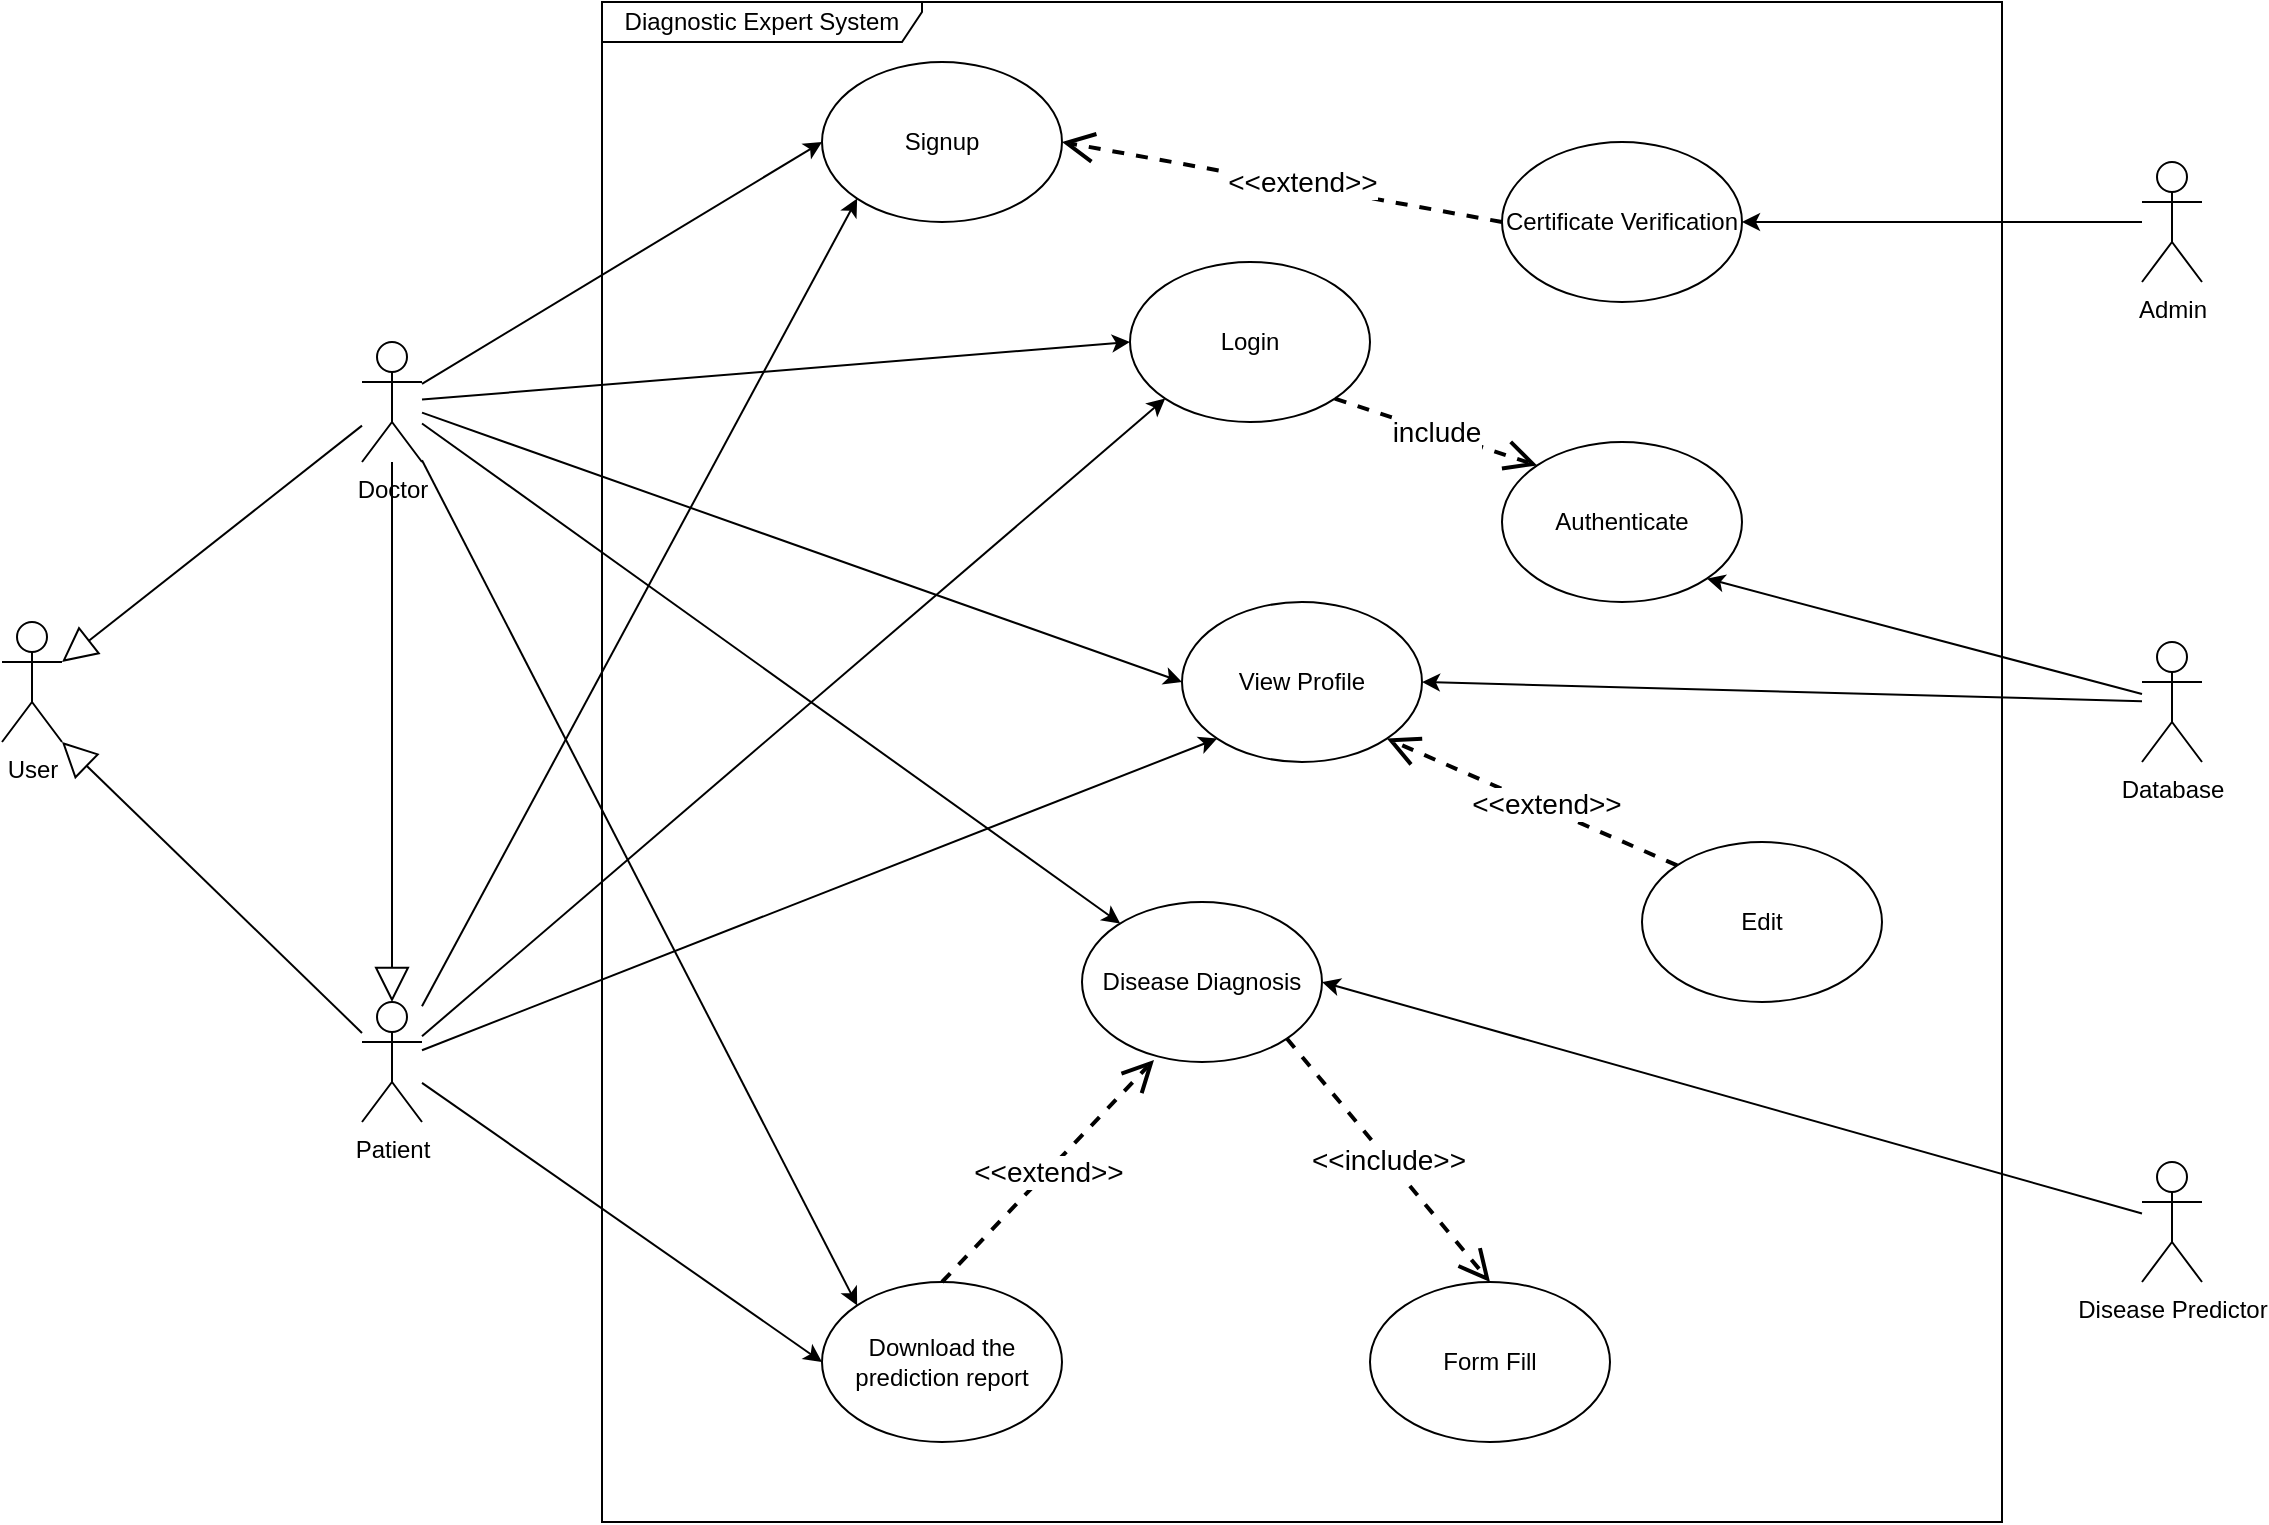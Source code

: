 <mxfile version="21.8.2" type="device">
  <diagram name="Page-1" id="3pNNjOLLp-dWkewPeJOu">
    <mxGraphModel dx="2577" dy="2059" grid="1" gridSize="10" guides="1" tooltips="1" connect="1" arrows="1" fold="1" page="1" pageScale="1" pageWidth="827" pageHeight="1169" math="0" shadow="0">
      <root>
        <mxCell id="0" />
        <mxCell id="1" parent="0" />
        <mxCell id="THiizqAPoF9wOP60l3qA-25" style="rounded=0;orthogonalLoop=1;jettySize=auto;html=1;entryX=0;entryY=0.5;entryDx=0;entryDy=0;" parent="1" source="THiizqAPoF9wOP60l3qA-1" target="THiizqAPoF9wOP60l3qA-5" edge="1">
          <mxGeometry relative="1" as="geometry" />
        </mxCell>
        <mxCell id="THiizqAPoF9wOP60l3qA-26" style="rounded=0;orthogonalLoop=1;jettySize=auto;html=1;" parent="1" source="THiizqAPoF9wOP60l3qA-1" target="THiizqAPoF9wOP60l3qA-6" edge="1">
          <mxGeometry relative="1" as="geometry" />
        </mxCell>
        <mxCell id="WZ7u-tJCwtTSpRBeRJy0-2" style="rounded=0;orthogonalLoop=1;jettySize=auto;html=1;entryX=0;entryY=0.5;entryDx=0;entryDy=0;" edge="1" parent="1" source="THiizqAPoF9wOP60l3qA-1" target="WZ7u-tJCwtTSpRBeRJy0-1">
          <mxGeometry relative="1" as="geometry" />
        </mxCell>
        <mxCell id="WZ7u-tJCwtTSpRBeRJy0-4" style="rounded=0;orthogonalLoop=1;jettySize=auto;html=1;entryX=0;entryY=0;entryDx=0;entryDy=0;" edge="1" parent="1" source="THiizqAPoF9wOP60l3qA-1" target="THiizqAPoF9wOP60l3qA-7">
          <mxGeometry relative="1" as="geometry" />
        </mxCell>
        <mxCell id="WZ7u-tJCwtTSpRBeRJy0-10" style="rounded=0;orthogonalLoop=1;jettySize=auto;html=1;entryX=0;entryY=0.5;entryDx=0;entryDy=0;" edge="1" parent="1" source="THiizqAPoF9wOP60l3qA-1" target="WZ7u-tJCwtTSpRBeRJy0-8">
          <mxGeometry relative="1" as="geometry" />
        </mxCell>
        <object label="Doctor" Doctor="" id="THiizqAPoF9wOP60l3qA-1">
          <mxCell style="shape=umlActor;verticalLabelPosition=bottom;verticalAlign=top;html=1;outlineConnect=0;" parent="1" vertex="1">
            <mxGeometry x="30" y="160" width="30" height="60" as="geometry" />
          </mxCell>
        </object>
        <mxCell id="THiizqAPoF9wOP60l3qA-17" style="rounded=0;orthogonalLoop=1;jettySize=auto;html=1;entryX=0;entryY=0.5;entryDx=0;entryDy=0;" parent="1" source="THiizqAPoF9wOP60l3qA-4" target="THiizqAPoF9wOP60l3qA-7" edge="1">
          <mxGeometry relative="1" as="geometry">
            <mxPoint x="240" y="410" as="targetPoint" />
          </mxGeometry>
        </mxCell>
        <mxCell id="THiizqAPoF9wOP60l3qA-27" style="rounded=0;orthogonalLoop=1;jettySize=auto;html=1;entryX=0;entryY=1;entryDx=0;entryDy=0;" parent="1" source="THiizqAPoF9wOP60l3qA-4" target="THiizqAPoF9wOP60l3qA-5" edge="1">
          <mxGeometry relative="1" as="geometry">
            <mxPoint x="290" y="90" as="targetPoint" />
          </mxGeometry>
        </mxCell>
        <mxCell id="WZ7u-tJCwtTSpRBeRJy0-3" style="rounded=0;orthogonalLoop=1;jettySize=auto;html=1;entryX=0;entryY=1;entryDx=0;entryDy=0;" edge="1" parent="1" source="THiizqAPoF9wOP60l3qA-4" target="WZ7u-tJCwtTSpRBeRJy0-1">
          <mxGeometry relative="1" as="geometry" />
        </mxCell>
        <mxCell id="WZ7u-tJCwtTSpRBeRJy0-11" style="rounded=0;orthogonalLoop=1;jettySize=auto;html=1;entryX=0;entryY=1;entryDx=0;entryDy=0;" edge="1" parent="1" source="THiizqAPoF9wOP60l3qA-4" target="WZ7u-tJCwtTSpRBeRJy0-8">
          <mxGeometry relative="1" as="geometry" />
        </mxCell>
        <mxCell id="THiizqAPoF9wOP60l3qA-4" value="Patient" style="shape=umlActor;verticalLabelPosition=bottom;verticalAlign=top;html=1;outlineConnect=0;" parent="1" vertex="1">
          <mxGeometry x="30" y="490" width="30" height="60" as="geometry" />
        </mxCell>
        <mxCell id="THiizqAPoF9wOP60l3qA-5" value="Login" style="ellipse;whiteSpace=wrap;html=1;" parent="1" vertex="1">
          <mxGeometry x="414" y="120" width="120" height="80" as="geometry" />
        </mxCell>
        <mxCell id="THiizqAPoF9wOP60l3qA-6" value="Disease Diagnosis" style="ellipse;whiteSpace=wrap;html=1;" parent="1" vertex="1">
          <mxGeometry x="390" y="440" width="120" height="80" as="geometry" />
        </mxCell>
        <mxCell id="THiizqAPoF9wOP60l3qA-7" value="Download the prediction report" style="ellipse;whiteSpace=wrap;html=1;" parent="1" vertex="1">
          <mxGeometry x="260" y="630" width="120" height="80" as="geometry" />
        </mxCell>
        <mxCell id="THiizqAPoF9wOP60l3qA-13" value="Form Fill" style="ellipse;whiteSpace=wrap;html=1;" parent="1" vertex="1">
          <mxGeometry x="534" y="630" width="120" height="80" as="geometry" />
        </mxCell>
        <mxCell id="THiizqAPoF9wOP60l3qA-15" value="&amp;lt;&amp;lt;include&amp;gt;&amp;gt;" style="endArrow=open;endSize=12;dashed=1;html=1;rounded=0;exitX=1;exitY=1;exitDx=0;exitDy=0;entryX=0.5;entryY=0;entryDx=0;entryDy=0;strokeWidth=2;fontSize=14;" parent="1" source="THiizqAPoF9wOP60l3qA-6" target="THiizqAPoF9wOP60l3qA-13" edge="1">
          <mxGeometry width="160" relative="1" as="geometry">
            <mxPoint x="420" y="320" as="sourcePoint" />
            <mxPoint x="470" y="330" as="targetPoint" />
          </mxGeometry>
        </mxCell>
        <mxCell id="THiizqAPoF9wOP60l3qA-20" style="rounded=0;orthogonalLoop=1;jettySize=auto;html=1;entryX=1;entryY=1;entryDx=0;entryDy=0;" parent="1" source="THiizqAPoF9wOP60l3qA-19" target="THiizqAPoF9wOP60l3qA-29" edge="1">
          <mxGeometry relative="1" as="geometry">
            <mxPoint x="700" y="110.0" as="sourcePoint" />
            <mxPoint x="400" y="40.0" as="targetPoint" />
          </mxGeometry>
        </mxCell>
        <mxCell id="WZ7u-tJCwtTSpRBeRJy0-5" style="rounded=0;orthogonalLoop=1;jettySize=auto;html=1;entryX=1;entryY=0.5;entryDx=0;entryDy=0;" edge="1" parent="1" source="THiizqAPoF9wOP60l3qA-19" target="WZ7u-tJCwtTSpRBeRJy0-1">
          <mxGeometry relative="1" as="geometry" />
        </mxCell>
        <mxCell id="THiizqAPoF9wOP60l3qA-19" value="Database" style="shape=umlActor;verticalLabelPosition=bottom;verticalAlign=top;html=1;" parent="1" vertex="1">
          <mxGeometry x="920" y="310" width="30" height="60" as="geometry" />
        </mxCell>
        <mxCell id="THiizqAPoF9wOP60l3qA-24" value="&amp;lt;&amp;lt;extend&amp;gt;&amp;gt;" style="endArrow=open;endSize=12;dashed=1;html=1;rounded=0;entryX=0.3;entryY=0.987;entryDx=0;entryDy=0;entryPerimeter=0;exitX=0.5;exitY=0;exitDx=0;exitDy=0;strokeWidth=2;fontSize=14;" parent="1" source="THiizqAPoF9wOP60l3qA-7" target="THiizqAPoF9wOP60l3qA-6" edge="1">
          <mxGeometry x="-0.001" width="160" relative="1" as="geometry">
            <mxPoint x="290" y="390" as="sourcePoint" />
            <mxPoint x="340" y="540" as="targetPoint" />
            <mxPoint as="offset" />
          </mxGeometry>
        </mxCell>
        <mxCell id="THiizqAPoF9wOP60l3qA-29" value="Authenticate" style="ellipse;whiteSpace=wrap;html=1;" parent="1" vertex="1">
          <mxGeometry x="600" y="210" width="120" height="80" as="geometry" />
        </mxCell>
        <mxCell id="THiizqAPoF9wOP60l3qA-30" value="include" style="endArrow=open;endSize=12;dashed=1;html=1;rounded=0;exitX=1;exitY=1;exitDx=0;exitDy=0;entryX=0;entryY=0;entryDx=0;entryDy=0;strokeWidth=2;fontSize=14;" parent="1" source="THiizqAPoF9wOP60l3qA-5" target="THiizqAPoF9wOP60l3qA-29" edge="1">
          <mxGeometry width="160" relative="1" as="geometry">
            <mxPoint x="400" y="120" as="sourcePoint" />
            <mxPoint x="590" y="90" as="targetPoint" />
          </mxGeometry>
        </mxCell>
        <mxCell id="THiizqAPoF9wOP60l3qA-32" style="rounded=0;orthogonalLoop=1;jettySize=auto;html=1;entryX=1;entryY=0.5;entryDx=0;entryDy=0;" parent="1" source="THiizqAPoF9wOP60l3qA-31" target="THiizqAPoF9wOP60l3qA-6" edge="1">
          <mxGeometry relative="1" as="geometry" />
        </mxCell>
        <mxCell id="THiizqAPoF9wOP60l3qA-31" value="Disease Predictor" style="shape=umlActor;verticalLabelPosition=bottom;verticalAlign=top;html=1;" parent="1" vertex="1">
          <mxGeometry x="920" y="570" width="30" height="60" as="geometry" />
        </mxCell>
        <mxCell id="THiizqAPoF9wOP60l3qA-35" value="Diagnostic Expert System" style="shape=umlFrame;whiteSpace=wrap;html=1;pointerEvents=0;width=160;height=20;" parent="1" vertex="1">
          <mxGeometry x="150" y="-10" width="700" height="760" as="geometry" />
        </mxCell>
        <mxCell id="WZ7u-tJCwtTSpRBeRJy0-1" value="View Profile" style="ellipse;whiteSpace=wrap;html=1;" vertex="1" parent="1">
          <mxGeometry x="440" y="290" width="120" height="80" as="geometry" />
        </mxCell>
        <mxCell id="WZ7u-tJCwtTSpRBeRJy0-12" style="rounded=0;orthogonalLoop=1;jettySize=auto;html=1;entryX=1;entryY=0.5;entryDx=0;entryDy=0;" edge="1" parent="1" source="WZ7u-tJCwtTSpRBeRJy0-6" target="WZ7u-tJCwtTSpRBeRJy0-9">
          <mxGeometry relative="1" as="geometry">
            <mxPoint x="790" y="150" as="targetPoint" />
          </mxGeometry>
        </mxCell>
        <object label="Admin" Doctor="" id="WZ7u-tJCwtTSpRBeRJy0-6">
          <mxCell style="shape=umlActor;verticalLabelPosition=bottom;verticalAlign=top;html=1;outlineConnect=0;" vertex="1" parent="1">
            <mxGeometry x="920" y="70" width="30" height="60" as="geometry" />
          </mxCell>
        </object>
        <mxCell id="WZ7u-tJCwtTSpRBeRJy0-7" value="&amp;lt;&amp;lt;extend&amp;gt;&amp;gt;" style="endArrow=open;endSize=12;dashed=1;html=1;rounded=0;exitX=0;exitY=0.5;exitDx=0;exitDy=0;entryX=1;entryY=0.5;entryDx=0;entryDy=0;strokeWidth=2;fontSize=14;" edge="1" parent="1" source="WZ7u-tJCwtTSpRBeRJy0-9" target="WZ7u-tJCwtTSpRBeRJy0-8">
          <mxGeometry x="-0.088" y="-2" width="160" relative="1" as="geometry">
            <mxPoint x="600" y="121" as="sourcePoint" />
            <mxPoint x="620" y="60" as="targetPoint" />
            <mxPoint as="offset" />
          </mxGeometry>
        </mxCell>
        <mxCell id="WZ7u-tJCwtTSpRBeRJy0-8" value="Signup" style="ellipse;whiteSpace=wrap;html=1;" vertex="1" parent="1">
          <mxGeometry x="260" y="20" width="120" height="80" as="geometry" />
        </mxCell>
        <mxCell id="WZ7u-tJCwtTSpRBeRJy0-9" value="Certificate Verification" style="ellipse;whiteSpace=wrap;html=1;" vertex="1" parent="1">
          <mxGeometry x="600" y="60" width="120" height="80" as="geometry" />
        </mxCell>
        <mxCell id="WZ7u-tJCwtTSpRBeRJy0-19" value="&amp;lt;&amp;lt;extend&amp;gt;&amp;gt;" style="endArrow=open;endSize=12;dashed=1;html=1;rounded=0;entryX=1;entryY=1;entryDx=0;entryDy=0;strokeWidth=2;fontSize=14;exitX=0;exitY=0;exitDx=0;exitDy=0;" edge="1" parent="1" source="WZ7u-tJCwtTSpRBeRJy0-20" target="WZ7u-tJCwtTSpRBeRJy0-1">
          <mxGeometry x="-0.088" y="-2" width="160" relative="1" as="geometry">
            <mxPoint x="610" y="420" as="sourcePoint" />
            <mxPoint x="530" y="420" as="targetPoint" />
            <mxPoint as="offset" />
          </mxGeometry>
        </mxCell>
        <mxCell id="WZ7u-tJCwtTSpRBeRJy0-20" value="Edit" style="ellipse;whiteSpace=wrap;html=1;" vertex="1" parent="1">
          <mxGeometry x="670" y="410" width="120" height="80" as="geometry" />
        </mxCell>
        <object label="User" Doctor="" id="WZ7u-tJCwtTSpRBeRJy0-22">
          <mxCell style="shape=umlActor;verticalLabelPosition=bottom;verticalAlign=top;html=1;outlineConnect=0;" vertex="1" parent="1">
            <mxGeometry x="-150" y="300" width="30" height="60" as="geometry" />
          </mxCell>
        </object>
        <mxCell id="WZ7u-tJCwtTSpRBeRJy0-23" style="rounded=0;orthogonalLoop=1;jettySize=auto;html=1;entryX=1;entryY=0.333;entryDx=0;entryDy=0;entryPerimeter=0;endArrow=block;endFill=0;strokeWidth=1;endSize=15;" edge="1" parent="1" source="THiizqAPoF9wOP60l3qA-1" target="WZ7u-tJCwtTSpRBeRJy0-22">
          <mxGeometry relative="1" as="geometry" />
        </mxCell>
        <mxCell id="WZ7u-tJCwtTSpRBeRJy0-24" style="rounded=0;orthogonalLoop=1;jettySize=auto;html=1;entryX=1;entryY=1;entryDx=0;entryDy=0;entryPerimeter=0;endArrow=block;endFill=0;strokeWidth=1;endSize=15;" edge="1" parent="1" source="THiizqAPoF9wOP60l3qA-4" target="WZ7u-tJCwtTSpRBeRJy0-22">
          <mxGeometry relative="1" as="geometry" />
        </mxCell>
        <mxCell id="WZ7u-tJCwtTSpRBeRJy0-26" style="edgeStyle=orthogonalEdgeStyle;rounded=0;orthogonalLoop=1;jettySize=auto;html=1;entryX=0.5;entryY=0;entryDx=0;entryDy=0;entryPerimeter=0;endArrow=block;endFill=0;strokeWidth=1;endSize=15;" edge="1" parent="1" source="THiizqAPoF9wOP60l3qA-1" target="THiizqAPoF9wOP60l3qA-4">
          <mxGeometry relative="1" as="geometry" />
        </mxCell>
      </root>
    </mxGraphModel>
  </diagram>
</mxfile>
